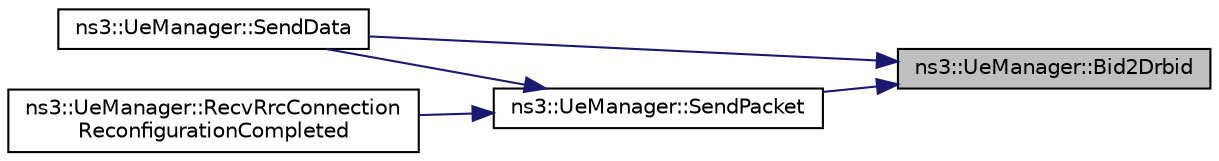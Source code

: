 digraph "ns3::UeManager::Bid2Drbid"
{
 // LATEX_PDF_SIZE
  edge [fontname="Helvetica",fontsize="10",labelfontname="Helvetica",labelfontsize="10"];
  node [fontname="Helvetica",fontsize="10",shape=record];
  rankdir="RL";
  Node1 [label="ns3::UeManager::Bid2Drbid",height=0.2,width=0.4,color="black", fillcolor="grey75", style="filled", fontcolor="black",tooltip=" "];
  Node1 -> Node2 [dir="back",color="midnightblue",fontsize="10",style="solid",fontname="Helvetica"];
  Node2 [label="ns3::UeManager::SendData",height=0.2,width=0.4,color="black", fillcolor="white", style="filled",URL="$classns3_1_1_ue_manager.html#a2288415129fd7319128599cf2681e780",tooltip="Send a data packet over the appropriate Data Radio Bearer."];
  Node1 -> Node3 [dir="back",color="midnightblue",fontsize="10",style="solid",fontname="Helvetica"];
  Node3 [label="ns3::UeManager::SendPacket",height=0.2,width=0.4,color="black", fillcolor="white", style="filled",URL="$classns3_1_1_ue_manager.html#a921e257bd740f0ac50dbad3b2322f62d",tooltip="Send a data packet over the appropriate Data Radio Bearer."];
  Node3 -> Node4 [dir="back",color="midnightblue",fontsize="10",style="solid",fontname="Helvetica"];
  Node4 [label="ns3::UeManager::RecvRrcConnection\lReconfigurationCompleted",height=0.2,width=0.4,color="black", fillcolor="white", style="filled",URL="$classns3_1_1_ue_manager.html#a767171084a3ea38162758d145b705e2a",tooltip="Implement the LteEnbRrcSapProvider::RecvRrcConnectionReconfigurationCompleted interface."];
  Node3 -> Node2 [dir="back",color="midnightblue",fontsize="10",style="solid",fontname="Helvetica"];
}
